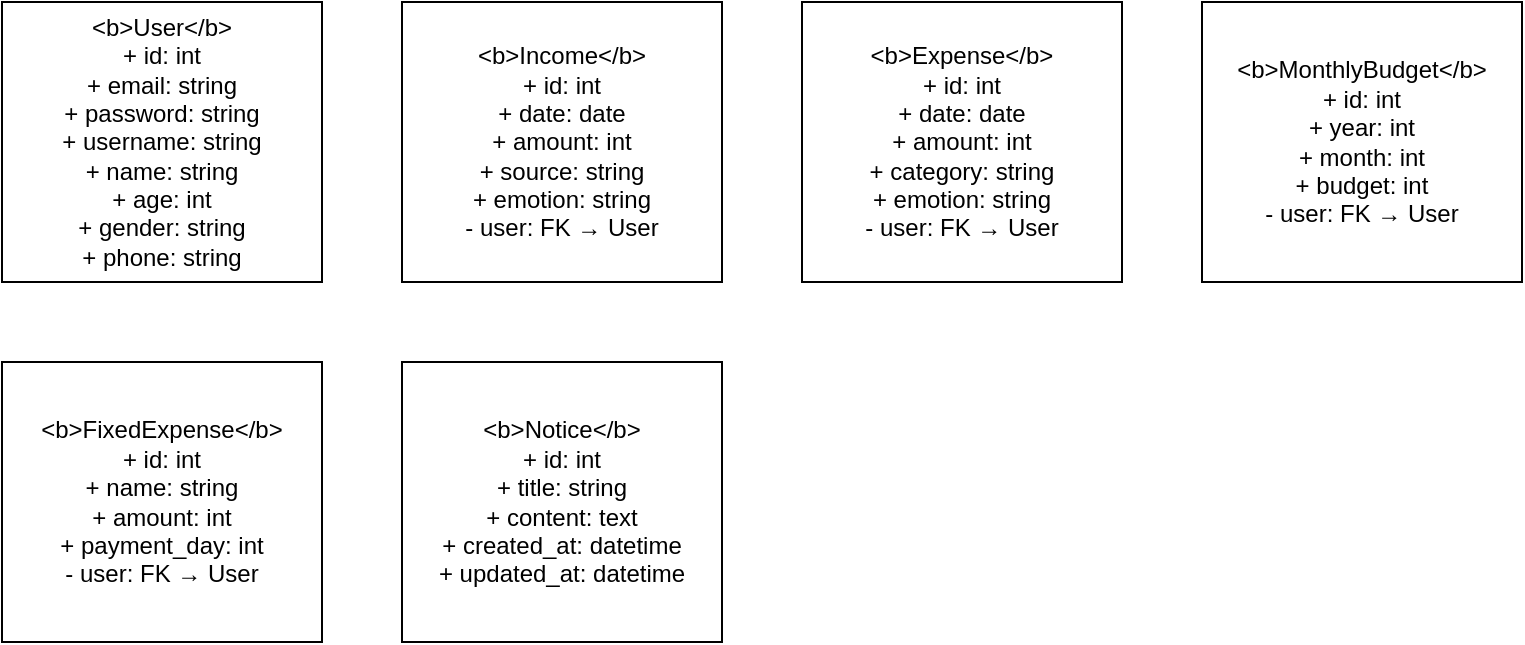 <?xml version="1.0" ?>
<mxfile>
  <diagram name="ClassDiagram">
    <mxGraphModel>
      <root>
        <mxCell id="0"/>
        <mxCell id="1" parent="0"/>
        <mxCell id="User_cell" value="&amp;lt;b&amp;gt;User&amp;lt;/b&amp;gt;&lt;br/&gt;+ id: int&lt;br/&gt;+ email: string&lt;br/&gt;+ password: string&lt;br/&gt;+ username: string&lt;br/&gt;+ name: string&lt;br/&gt;+ age: int&lt;br/&gt;+ gender: string&lt;br/&gt;+ phone: string" style="shape=umlClass;whiteSpace=wrap;html=1;" vertex="1" parent="1">
          <mxGeometry x="40" y="40" width="160" height="140" as="geometry"/>
        </mxCell>
        <mxCell id="Income_cell" value="&amp;lt;b&amp;gt;Income&amp;lt;/b&amp;gt;&lt;br/&gt;+ id: int&lt;br/&gt;+ date: date&lt;br/&gt;+ amount: int&lt;br/&gt;+ source: string&lt;br/&gt;+ emotion: string&lt;br/&gt;- user: FK → User" style="shape=umlClass;whiteSpace=wrap;html=1;" vertex="1" parent="1">
          <mxGeometry x="240" y="40" width="160" height="140" as="geometry"/>
        </mxCell>
        <mxCell id="Expense_cell" value="&amp;lt;b&amp;gt;Expense&amp;lt;/b&amp;gt;&lt;br/&gt;+ id: int&lt;br/&gt;+ date: date&lt;br/&gt;+ amount: int&lt;br/&gt;+ category: string&lt;br/&gt;+ emotion: string&lt;br/&gt;- user: FK → User" style="shape=umlClass;whiteSpace=wrap;html=1;" vertex="1" parent="1">
          <mxGeometry x="440" y="40" width="160" height="140" as="geometry"/>
        </mxCell>
        <mxCell id="MonthlyBudget_cell" value="&amp;lt;b&amp;gt;MonthlyBudget&amp;lt;/b&amp;gt;&lt;br/&gt;+ id: int&lt;br/&gt;+ year: int&lt;br/&gt;+ month: int&lt;br/&gt;+ budget: int&lt;br/&gt;- user: FK → User" style="shape=umlClass;whiteSpace=wrap;html=1;" vertex="1" parent="1">
          <mxGeometry x="640" y="40" width="160" height="140" as="geometry"/>
        </mxCell>
        <mxCell id="FixedExpense_cell" value="&amp;lt;b&amp;gt;FixedExpense&amp;lt;/b&amp;gt;&lt;br/&gt;+ id: int&lt;br/&gt;+ name: string&lt;br/&gt;+ amount: int&lt;br/&gt;+ payment_day: int&lt;br/&gt;- user: FK → User" style="shape=umlClass;whiteSpace=wrap;html=1;" vertex="1" parent="1">
          <mxGeometry x="40" y="220" width="160" height="140" as="geometry"/>
        </mxCell>
        <mxCell id="Notice_cell" value="&amp;lt;b&amp;gt;Notice&amp;lt;/b&amp;gt;&lt;br/&gt;+ id: int&lt;br/&gt;+ title: string&lt;br/&gt;+ content: text&lt;br/&gt;+ created_at: datetime&lt;br/&gt;+ updated_at: datetime" style="shape=umlClass;whiteSpace=wrap;html=1;" vertex="1" parent="1">
          <mxGeometry x="240" y="220" width="160" height="140" as="geometry"/>
        </mxCell>
      </root>
    </mxGraphModel>
  </diagram>
</mxfile>

